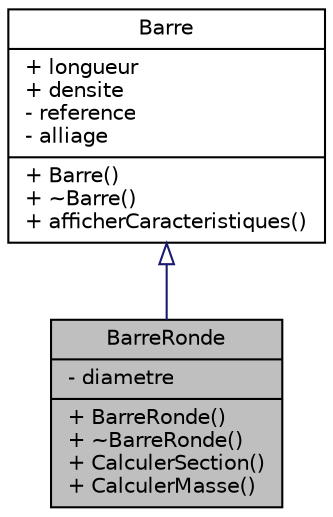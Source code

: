 digraph "BarreRonde"
{
  edge [fontname="Helvetica",fontsize="10",labelfontname="Helvetica",labelfontsize="10"];
  node [fontname="Helvetica",fontsize="10",shape=record];
  Node0 [label="{BarreRonde\n|- diametre\l|+ BarreRonde()\l+ ~BarreRonde()\l+ CalculerSection()\l+ CalculerMasse()\l}",height=0.2,width=0.4,color="black", fillcolor="grey75", style="filled", fontcolor="black"];
  Node1 -> Node0 [dir="back",color="midnightblue",fontsize="10",style="solid",arrowtail="onormal",fontname="Helvetica"];
  Node1 [label="{Barre\n|+ longueur\l+ densite\l- reference\l- alliage\l|+ Barre()\l+ ~Barre()\l+ afficherCaracteristiques()\l}",height=0.2,width=0.4,color="black", fillcolor="white", style="filled",URL="$class_barre.html"];
}
